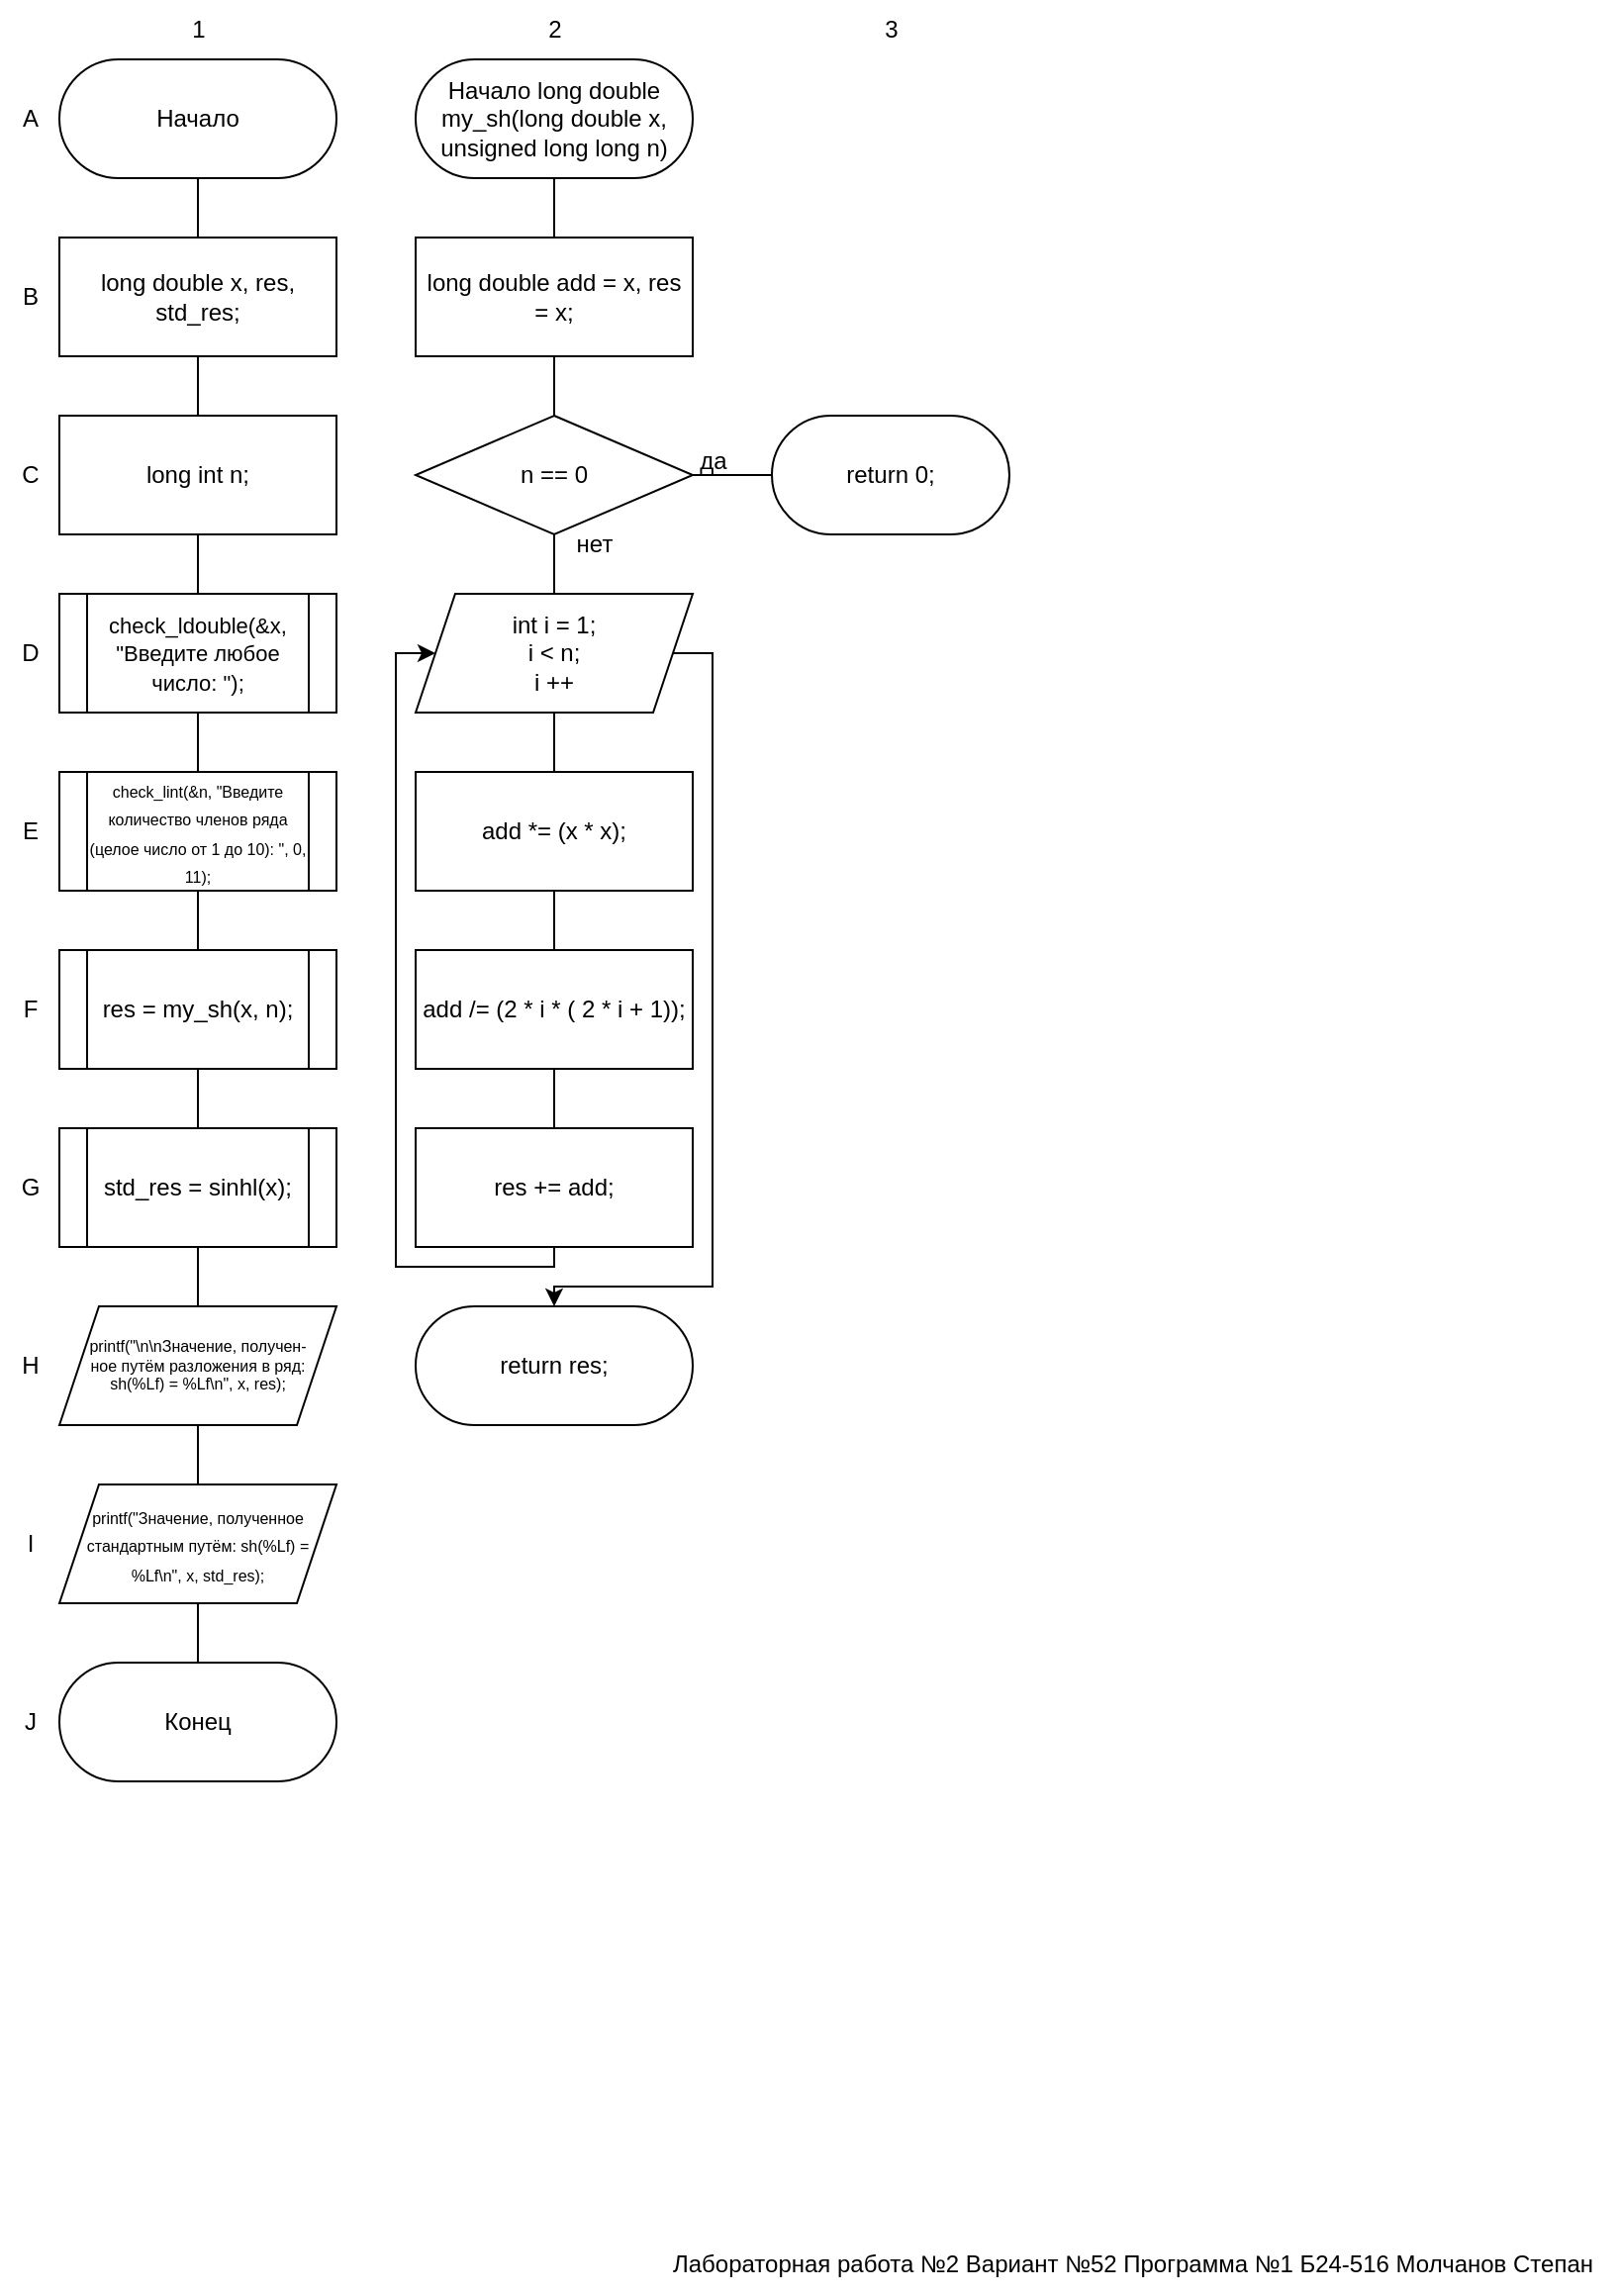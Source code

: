 <mxfile version="24.7.17" pages="2">
  <diagram name="Страница — 1" id="FIlypT9NXCq33b7IDFKb">
    <mxGraphModel dx="725" dy="888" grid="1" gridSize="10" guides="1" tooltips="1" connect="1" arrows="1" fold="1" page="1" pageScale="1" pageWidth="827" pageHeight="1169" math="0" shadow="0">
      <root>
        <mxCell id="0" />
        <mxCell id="1" parent="0" />
        <mxCell id="-fS4lJECkJdT4lTp00I2-3" style="edgeStyle=orthogonalEdgeStyle;rounded=0;orthogonalLoop=1;jettySize=auto;html=1;exitX=0.5;exitY=1;exitDx=0;exitDy=0;entryX=0.5;entryY=0;entryDx=0;entryDy=0;endArrow=none;endFill=0;" parent="1" source="-fS4lJECkJdT4lTp00I2-1" target="-fS4lJECkJdT4lTp00I2-2" edge="1">
          <mxGeometry relative="1" as="geometry" />
        </mxCell>
        <mxCell id="-fS4lJECkJdT4lTp00I2-1" value="Начало" style="rounded=1;whiteSpace=wrap;html=1;arcSize=50;" parent="1" vertex="1">
          <mxGeometry x="40" y="40" width="140" height="60" as="geometry" />
        </mxCell>
        <mxCell id="-fS4lJECkJdT4lTp00I2-5" style="edgeStyle=orthogonalEdgeStyle;rounded=0;orthogonalLoop=1;jettySize=auto;html=1;exitX=0.5;exitY=1;exitDx=0;exitDy=0;entryX=0.5;entryY=0;entryDx=0;entryDy=0;endArrow=none;endFill=0;" parent="1" source="-fS4lJECkJdT4lTp00I2-2" target="-fS4lJECkJdT4lTp00I2-4" edge="1">
          <mxGeometry relative="1" as="geometry" />
        </mxCell>
        <mxCell id="-fS4lJECkJdT4lTp00I2-2" value="long double x, res, std_res;" style="rounded=0;whiteSpace=wrap;html=1;" parent="1" vertex="1">
          <mxGeometry x="40" y="130" width="140" height="60" as="geometry" />
        </mxCell>
        <mxCell id="hLjkEMqLYi9RJDod02WA-4" style="edgeStyle=orthogonalEdgeStyle;rounded=0;orthogonalLoop=1;jettySize=auto;html=1;exitX=0.5;exitY=1;exitDx=0;exitDy=0;entryX=0.5;entryY=0;entryDx=0;entryDy=0;endArrow=none;endFill=0;" parent="1" source="-fS4lJECkJdT4lTp00I2-4" target="-fS4lJECkJdT4lTp00I2-6" edge="1">
          <mxGeometry relative="1" as="geometry" />
        </mxCell>
        <mxCell id="-fS4lJECkJdT4lTp00I2-4" value="long int n;" style="rounded=0;whiteSpace=wrap;html=1;" parent="1" vertex="1">
          <mxGeometry x="40" y="220" width="140" height="60" as="geometry" />
        </mxCell>
        <mxCell id="hLjkEMqLYi9RJDod02WA-5" style="edgeStyle=orthogonalEdgeStyle;rounded=0;orthogonalLoop=1;jettySize=auto;html=1;exitX=0.5;exitY=1;exitDx=0;exitDy=0;entryX=0.5;entryY=0;entryDx=0;entryDy=0;endArrow=none;endFill=0;" parent="1" source="-fS4lJECkJdT4lTp00I2-6" target="-fS4lJECkJdT4lTp00I2-7" edge="1">
          <mxGeometry relative="1" as="geometry">
            <mxPoint x="110" y="390" as="sourcePoint" />
          </mxGeometry>
        </mxCell>
        <mxCell id="-fS4lJECkJdT4lTp00I2-6" value="&lt;font style=&quot;font-size: 11px;&quot;&gt;check_ldouble(&amp;amp;x, &quot;Введите любое число: &quot;);&lt;/font&gt;" style="shape=process;whiteSpace=wrap;html=1;backgroundOutline=1;" parent="1" vertex="1">
          <mxGeometry x="40" y="310" width="140" height="60" as="geometry" />
        </mxCell>
        <mxCell id="hLjkEMqLYi9RJDod02WA-6" style="edgeStyle=orthogonalEdgeStyle;rounded=0;orthogonalLoop=1;jettySize=auto;html=1;exitX=0.5;exitY=1;exitDx=0;exitDy=0;entryX=0.5;entryY=0;entryDx=0;entryDy=0;endArrow=none;endFill=0;" parent="1" source="-fS4lJECkJdT4lTp00I2-7" target="-fS4lJECkJdT4lTp00I2-8" edge="1">
          <mxGeometry relative="1" as="geometry" />
        </mxCell>
        <mxCell id="-fS4lJECkJdT4lTp00I2-7" value="&lt;font style=&quot;font-size: 8px;&quot;&gt;check_lint(&amp;amp;n, &quot;Введите количество членов ряда (целое число от 1 до 10): &quot;, 0, 11);&lt;/font&gt;" style="shape=process;whiteSpace=wrap;html=1;backgroundOutline=1;" parent="1" vertex="1">
          <mxGeometry x="40" y="400" width="140" height="60" as="geometry" />
        </mxCell>
        <mxCell id="hLjkEMqLYi9RJDod02WA-7" style="edgeStyle=orthogonalEdgeStyle;rounded=0;orthogonalLoop=1;jettySize=auto;html=1;exitX=0.5;exitY=1;exitDx=0;exitDy=0;entryX=0.5;entryY=0;entryDx=0;entryDy=0;endArrow=none;endFill=0;" parent="1" source="-fS4lJECkJdT4lTp00I2-8" target="-fS4lJECkJdT4lTp00I2-12" edge="1">
          <mxGeometry relative="1" as="geometry" />
        </mxCell>
        <mxCell id="-fS4lJECkJdT4lTp00I2-8" value="res = my_sh(x, n);" style="shape=process;whiteSpace=wrap;html=1;backgroundOutline=1;" parent="1" vertex="1">
          <mxGeometry x="40" y="490" width="140" height="60" as="geometry" />
        </mxCell>
        <mxCell id="hLjkEMqLYi9RJDod02WA-8" style="edgeStyle=orthogonalEdgeStyle;rounded=0;orthogonalLoop=1;jettySize=auto;html=1;exitX=0.5;exitY=1;exitDx=0;exitDy=0;entryX=0.5;entryY=0;entryDx=0;entryDy=0;endArrow=none;endFill=0;" parent="1" source="-fS4lJECkJdT4lTp00I2-12" target="hLjkEMqLYi9RJDod02WA-1" edge="1">
          <mxGeometry relative="1" as="geometry" />
        </mxCell>
        <mxCell id="-fS4lJECkJdT4lTp00I2-12" value="std_res = sinhl(x);" style="shape=process;whiteSpace=wrap;html=1;backgroundOutline=1;" parent="1" vertex="1">
          <mxGeometry x="40" y="580" width="140" height="60" as="geometry" />
        </mxCell>
        <mxCell id="hLjkEMqLYi9RJDod02WA-9" style="edgeStyle=orthogonalEdgeStyle;rounded=0;orthogonalLoop=1;jettySize=auto;html=1;exitX=0.5;exitY=1;exitDx=0;exitDy=0;entryX=0.5;entryY=0;entryDx=0;entryDy=0;endArrow=none;endFill=0;" parent="1" source="hLjkEMqLYi9RJDod02WA-1" target="hLjkEMqLYi9RJDod02WA-2" edge="1">
          <mxGeometry relative="1" as="geometry" />
        </mxCell>
        <mxCell id="hLjkEMqLYi9RJDod02WA-1" value="&lt;font style=&quot;font-size: 8px;&quot;&gt;printf(&quot;\n\nЗначение, получен-&lt;/font&gt;&lt;div style=&quot;font-size: 8px;&quot;&gt;&lt;font style=&quot;font-size: 8px;&quot;&gt;ное путём разложения в ряд: sh(%Lf) = %Lf\n&quot;, x, res);&lt;/font&gt;&lt;/div&gt;" style="shape=parallelogram;perimeter=parallelogramPerimeter;whiteSpace=wrap;html=1;fixedSize=1;size=20;fontSize=8;" parent="1" vertex="1">
          <mxGeometry x="40" y="670" width="140" height="60" as="geometry" />
        </mxCell>
        <mxCell id="hLjkEMqLYi9RJDod02WA-10" style="edgeStyle=orthogonalEdgeStyle;rounded=0;orthogonalLoop=1;jettySize=auto;html=1;exitX=0.5;exitY=1;exitDx=0;exitDy=0;entryX=0.5;entryY=0;entryDx=0;entryDy=0;endArrow=none;endFill=0;" parent="1" source="hLjkEMqLYi9RJDod02WA-2" target="hLjkEMqLYi9RJDod02WA-3" edge="1">
          <mxGeometry relative="1" as="geometry" />
        </mxCell>
        <mxCell id="hLjkEMqLYi9RJDod02WA-2" value="&lt;font style=&quot;font-size: 8px;&quot;&gt;printf(&quot;Значение, полученное стандартным путём: sh(%Lf) = %Lf\n&quot;, x, std_res);&lt;/font&gt;" style="shape=parallelogram;perimeter=parallelogramPerimeter;whiteSpace=wrap;html=1;fixedSize=1;" parent="1" vertex="1">
          <mxGeometry x="40" y="760" width="140" height="60" as="geometry" />
        </mxCell>
        <mxCell id="hLjkEMqLYi9RJDod02WA-3" value="Конец" style="rounded=1;whiteSpace=wrap;html=1;arcSize=50;" parent="1" vertex="1">
          <mxGeometry x="40" y="850" width="140" height="60" as="geometry" />
        </mxCell>
        <mxCell id="hLjkEMqLYi9RJDod02WA-12" value="1" style="text;html=1;align=center;verticalAlign=middle;resizable=0;points=[];autosize=1;strokeColor=none;fillColor=none;" parent="1" vertex="1">
          <mxGeometry x="95" y="10" width="30" height="30" as="geometry" />
        </mxCell>
        <mxCell id="hLjkEMqLYi9RJDod02WA-14" value="A" style="text;html=1;align=center;verticalAlign=middle;resizable=0;points=[];autosize=1;strokeColor=none;fillColor=none;" parent="1" vertex="1">
          <mxGeometry x="10" y="55" width="30" height="30" as="geometry" />
        </mxCell>
        <mxCell id="hLjkEMqLYi9RJDod02WA-16" value="B" style="text;html=1;align=center;verticalAlign=middle;resizable=0;points=[];autosize=1;strokeColor=none;fillColor=none;" parent="1" vertex="1">
          <mxGeometry x="10" y="145" width="30" height="30" as="geometry" />
        </mxCell>
        <mxCell id="hLjkEMqLYi9RJDod02WA-17" value="C" style="text;html=1;align=center;verticalAlign=middle;resizable=0;points=[];autosize=1;strokeColor=none;fillColor=none;" parent="1" vertex="1">
          <mxGeometry x="10" y="235" width="30" height="30" as="geometry" />
        </mxCell>
        <mxCell id="hLjkEMqLYi9RJDod02WA-18" value="D" style="text;html=1;align=center;verticalAlign=middle;resizable=0;points=[];autosize=1;strokeColor=none;fillColor=none;" parent="1" vertex="1">
          <mxGeometry x="10" y="325" width="30" height="30" as="geometry" />
        </mxCell>
        <mxCell id="hLjkEMqLYi9RJDod02WA-19" value="E" style="text;html=1;align=center;verticalAlign=middle;resizable=0;points=[];autosize=1;strokeColor=none;fillColor=none;" parent="1" vertex="1">
          <mxGeometry x="10" y="415" width="30" height="30" as="geometry" />
        </mxCell>
        <mxCell id="hLjkEMqLYi9RJDod02WA-20" value="F" style="text;html=1;align=center;verticalAlign=middle;resizable=0;points=[];autosize=1;strokeColor=none;fillColor=none;" parent="1" vertex="1">
          <mxGeometry x="10" y="505" width="30" height="30" as="geometry" />
        </mxCell>
        <mxCell id="hLjkEMqLYi9RJDod02WA-21" value="G" style="text;html=1;align=center;verticalAlign=middle;resizable=0;points=[];autosize=1;strokeColor=none;fillColor=none;" parent="1" vertex="1">
          <mxGeometry x="10" y="595" width="30" height="30" as="geometry" />
        </mxCell>
        <mxCell id="hLjkEMqLYi9RJDod02WA-22" value="H" style="text;html=1;align=center;verticalAlign=middle;resizable=0;points=[];autosize=1;strokeColor=none;fillColor=none;" parent="1" vertex="1">
          <mxGeometry x="10" y="685" width="30" height="30" as="geometry" />
        </mxCell>
        <mxCell id="hLjkEMqLYi9RJDod02WA-23" value="I" style="text;html=1;align=center;verticalAlign=middle;resizable=0;points=[];autosize=1;strokeColor=none;fillColor=none;" parent="1" vertex="1">
          <mxGeometry x="10" y="775" width="30" height="30" as="geometry" />
        </mxCell>
        <mxCell id="hLjkEMqLYi9RJDod02WA-24" value="J" style="text;html=1;align=center;verticalAlign=middle;resizable=0;points=[];autosize=1;strokeColor=none;fillColor=none;" parent="1" vertex="1">
          <mxGeometry x="10" y="865" width="30" height="30" as="geometry" />
        </mxCell>
        <mxCell id="hLjkEMqLYi9RJDod02WA-35" style="edgeStyle=orthogonalEdgeStyle;rounded=0;orthogonalLoop=1;jettySize=auto;html=1;exitX=0.5;exitY=1;exitDx=0;exitDy=0;entryX=0.5;entryY=0;entryDx=0;entryDy=0;endArrow=none;endFill=0;" parent="1" source="hLjkEMqLYi9RJDod02WA-25" target="hLjkEMqLYi9RJDod02WA-26" edge="1">
          <mxGeometry relative="1" as="geometry" />
        </mxCell>
        <mxCell id="hLjkEMqLYi9RJDod02WA-25" value="Начало long double my_sh(long double x, unsigned long long n)" style="rounded=1;whiteSpace=wrap;html=1;arcSize=50;" parent="1" vertex="1">
          <mxGeometry x="220" y="40" width="140" height="60" as="geometry" />
        </mxCell>
        <mxCell id="hLjkEMqLYi9RJDod02WA-36" style="edgeStyle=orthogonalEdgeStyle;rounded=0;orthogonalLoop=1;jettySize=auto;html=1;exitX=0.5;exitY=1;exitDx=0;exitDy=0;entryX=0.5;entryY=0;entryDx=0;entryDy=0;endArrow=none;endFill=0;" parent="1" source="hLjkEMqLYi9RJDod02WA-26" target="hLjkEMqLYi9RJDod02WA-27" edge="1">
          <mxGeometry relative="1" as="geometry" />
        </mxCell>
        <mxCell id="hLjkEMqLYi9RJDod02WA-26" value="long double add = x, res = x;" style="rounded=0;whiteSpace=wrap;html=1;" parent="1" vertex="1">
          <mxGeometry x="220" y="130" width="140" height="60" as="geometry" />
        </mxCell>
        <mxCell id="hLjkEMqLYi9RJDod02WA-37" style="edgeStyle=orthogonalEdgeStyle;rounded=0;orthogonalLoop=1;jettySize=auto;html=1;exitX=1;exitY=0.5;exitDx=0;exitDy=0;entryX=0;entryY=0.5;entryDx=0;entryDy=0;endArrow=none;endFill=0;" parent="1" source="hLjkEMqLYi9RJDod02WA-27" target="hLjkEMqLYi9RJDod02WA-28" edge="1">
          <mxGeometry relative="1" as="geometry" />
        </mxCell>
        <mxCell id="hLjkEMqLYi9RJDod02WA-38" style="edgeStyle=orthogonalEdgeStyle;rounded=0;orthogonalLoop=1;jettySize=auto;html=1;exitX=0.5;exitY=1;exitDx=0;exitDy=0;entryX=0.5;entryY=0;entryDx=0;entryDy=0;endArrow=none;endFill=0;" parent="1" source="hLjkEMqLYi9RJDod02WA-27" target="hLjkEMqLYi9RJDod02WA-29" edge="1">
          <mxGeometry relative="1" as="geometry" />
        </mxCell>
        <mxCell id="hLjkEMqLYi9RJDod02WA-27" value="n == 0" style="rhombus;whiteSpace=wrap;html=1;" parent="1" vertex="1">
          <mxGeometry x="220" y="220" width="140" height="60" as="geometry" />
        </mxCell>
        <mxCell id="hLjkEMqLYi9RJDod02WA-28" value="return 0;" style="rounded=1;whiteSpace=wrap;html=1;arcSize=50;" parent="1" vertex="1">
          <mxGeometry x="400" y="220" width="120" height="60" as="geometry" />
        </mxCell>
        <mxCell id="hLjkEMqLYi9RJDod02WA-39" style="edgeStyle=orthogonalEdgeStyle;rounded=0;orthogonalLoop=1;jettySize=auto;html=1;exitX=0.5;exitY=1;exitDx=0;exitDy=0;entryX=0.5;entryY=0;entryDx=0;entryDy=0;endArrow=none;endFill=0;" parent="1" source="hLjkEMqLYi9RJDod02WA-29" target="hLjkEMqLYi9RJDod02WA-30" edge="1">
          <mxGeometry relative="1" as="geometry" />
        </mxCell>
        <mxCell id="ewJLbyHBn61T6lgIeoCp-2" style="edgeStyle=orthogonalEdgeStyle;rounded=0;orthogonalLoop=1;jettySize=auto;html=1;exitX=1;exitY=0.5;exitDx=0;exitDy=0;entryX=0.5;entryY=0;entryDx=0;entryDy=0;" edge="1" parent="1" source="hLjkEMqLYi9RJDod02WA-29" target="hLjkEMqLYi9RJDod02WA-34">
          <mxGeometry relative="1" as="geometry">
            <Array as="points">
              <mxPoint x="370" y="340" />
              <mxPoint x="370" y="660" />
              <mxPoint x="290" y="660" />
            </Array>
          </mxGeometry>
        </mxCell>
        <mxCell id="hLjkEMqLYi9RJDod02WA-29" value="int i = 1;&lt;div&gt;i &amp;lt; n;&lt;/div&gt;&lt;div&gt;i ++&lt;/div&gt;" style="shape=parallelogram;perimeter=parallelogramPerimeter;whiteSpace=wrap;html=1;fixedSize=1;" parent="1" vertex="1">
          <mxGeometry x="220" y="310" width="140" height="60" as="geometry" />
        </mxCell>
        <mxCell id="hLjkEMqLYi9RJDod02WA-40" style="edgeStyle=orthogonalEdgeStyle;rounded=0;orthogonalLoop=1;jettySize=auto;html=1;exitX=0.5;exitY=1;exitDx=0;exitDy=0;entryX=0.5;entryY=0;entryDx=0;entryDy=0;endArrow=none;endFill=0;" parent="1" source="hLjkEMqLYi9RJDod02WA-30" target="hLjkEMqLYi9RJDod02WA-31" edge="1">
          <mxGeometry relative="1" as="geometry" />
        </mxCell>
        <mxCell id="hLjkEMqLYi9RJDod02WA-30" value="add *= (x * x);" style="rounded=0;whiteSpace=wrap;html=1;" parent="1" vertex="1">
          <mxGeometry x="220" y="400" width="140" height="60" as="geometry" />
        </mxCell>
        <mxCell id="hLjkEMqLYi9RJDod02WA-41" style="edgeStyle=orthogonalEdgeStyle;rounded=0;orthogonalLoop=1;jettySize=auto;html=1;exitX=0.5;exitY=1;exitDx=0;exitDy=0;entryX=0.5;entryY=0;entryDx=0;entryDy=0;endArrow=none;endFill=0;" parent="1" source="hLjkEMqLYi9RJDod02WA-31" target="hLjkEMqLYi9RJDod02WA-32" edge="1">
          <mxGeometry relative="1" as="geometry" />
        </mxCell>
        <mxCell id="hLjkEMqLYi9RJDod02WA-31" value="add /= (2 * i * ( 2 * i + 1));" style="rounded=0;whiteSpace=wrap;html=1;" parent="1" vertex="1">
          <mxGeometry x="220" y="490" width="140" height="60" as="geometry" />
        </mxCell>
        <mxCell id="ewJLbyHBn61T6lgIeoCp-1" style="edgeStyle=orthogonalEdgeStyle;rounded=0;orthogonalLoop=1;jettySize=auto;html=1;exitX=0.5;exitY=1;exitDx=0;exitDy=0;entryX=0;entryY=0.5;entryDx=0;entryDy=0;" edge="1" parent="1" source="hLjkEMqLYi9RJDod02WA-32" target="hLjkEMqLYi9RJDod02WA-29">
          <mxGeometry relative="1" as="geometry">
            <Array as="points">
              <mxPoint x="290" y="650" />
              <mxPoint x="210" y="650" />
              <mxPoint x="210" y="340" />
            </Array>
          </mxGeometry>
        </mxCell>
        <mxCell id="hLjkEMqLYi9RJDod02WA-32" value="res += add;" style="rounded=0;whiteSpace=wrap;html=1;" parent="1" vertex="1">
          <mxGeometry x="220" y="580" width="140" height="60" as="geometry" />
        </mxCell>
        <mxCell id="hLjkEMqLYi9RJDod02WA-34" value="return res;" style="rounded=1;whiteSpace=wrap;html=1;arcSize=50;" parent="1" vertex="1">
          <mxGeometry x="220" y="670" width="140" height="60" as="geometry" />
        </mxCell>
        <mxCell id="hLjkEMqLYi9RJDod02WA-43" value="да" style="text;html=1;align=center;verticalAlign=middle;resizable=0;points=[];autosize=1;strokeColor=none;fillColor=none;" parent="1" vertex="1">
          <mxGeometry x="350" y="228" width="40" height="30" as="geometry" />
        </mxCell>
        <mxCell id="hLjkEMqLYi9RJDod02WA-44" value="нет" style="text;html=1;align=center;verticalAlign=middle;resizable=0;points=[];autosize=1;strokeColor=none;fillColor=none;" parent="1" vertex="1">
          <mxGeometry x="290" y="270" width="40" height="30" as="geometry" />
        </mxCell>
        <mxCell id="hLjkEMqLYi9RJDod02WA-45" value="2" style="text;html=1;align=center;verticalAlign=middle;resizable=0;points=[];autosize=1;strokeColor=none;fillColor=none;" parent="1" vertex="1">
          <mxGeometry x="275" y="10" width="30" height="30" as="geometry" />
        </mxCell>
        <mxCell id="hLjkEMqLYi9RJDod02WA-46" value="3" style="text;html=1;align=center;verticalAlign=middle;resizable=0;points=[];autosize=1;strokeColor=none;fillColor=none;" parent="1" vertex="1">
          <mxGeometry x="445" y="10" width="30" height="30" as="geometry" />
        </mxCell>
        <mxCell id="hLjkEMqLYi9RJDod02WA-47" value="Лабораторная работа №2 Вариант №52 Программа №1 Б24-516 Молчанов Степан" style="text;html=1;align=center;verticalAlign=middle;resizable=0;points=[];autosize=1;strokeColor=none;fillColor=none;rotation=0;" parent="1" vertex="1">
          <mxGeometry x="337" y="1139" width="490" height="30" as="geometry" />
        </mxCell>
      </root>
    </mxGraphModel>
  </diagram>
  <diagram id="oDjzYUQ0fyRYyr4h6msy" name="Страница — 2">
    <mxGraphModel dx="1232" dy="1510" grid="1" gridSize="10" guides="1" tooltips="1" connect="1" arrows="1" fold="1" page="1" pageScale="1" pageWidth="827" pageHeight="1169" math="0" shadow="0">
      <root>
        <mxCell id="0" />
        <mxCell id="1" parent="0" />
        <mxCell id="4z_FSHQo15ieUY1mOPt3-13" style="edgeStyle=orthogonalEdgeStyle;rounded=0;orthogonalLoop=1;jettySize=auto;html=1;exitX=0.5;exitY=1;exitDx=0;exitDy=0;entryX=0.5;entryY=0;entryDx=0;entryDy=0;endArrow=none;endFill=0;" edge="1" parent="1" source="4z_FSHQo15ieUY1mOPt3-1" target="4z_FSHQo15ieUY1mOPt3-2">
          <mxGeometry relative="1" as="geometry" />
        </mxCell>
        <mxCell id="4z_FSHQo15ieUY1mOPt3-1" value="Начало" style="rounded=1;whiteSpace=wrap;html=1;arcSize=50;" vertex="1" parent="1">
          <mxGeometry x="40" y="40" width="140" height="60" as="geometry" />
        </mxCell>
        <mxCell id="4z_FSHQo15ieUY1mOPt3-14" style="edgeStyle=orthogonalEdgeStyle;rounded=0;orthogonalLoop=1;jettySize=auto;html=1;exitX=0.5;exitY=1;exitDx=0;exitDy=0;entryX=0.5;entryY=0;entryDx=0;entryDy=0;endArrow=none;endFill=0;" edge="1" parent="1" source="4z_FSHQo15ieUY1mOPt3-2" target="4z_FSHQo15ieUY1mOPt3-3">
          <mxGeometry relative="1" as="geometry" />
        </mxCell>
        <mxCell id="4z_FSHQo15ieUY1mOPt3-2" value="long double x, accuracy, res, std_res;" style="rounded=0;whiteSpace=wrap;html=1;" vertex="1" parent="1">
          <mxGeometry x="40" y="130" width="140" height="60" as="geometry" />
        </mxCell>
        <mxCell id="4z_FSHQo15ieUY1mOPt3-15" style="edgeStyle=orthogonalEdgeStyle;rounded=0;orthogonalLoop=1;jettySize=auto;html=1;exitX=0.5;exitY=1;exitDx=0;exitDy=0;entryX=0.5;entryY=0;entryDx=0;entryDy=0;endArrow=none;endFill=0;" edge="1" parent="1" source="4z_FSHQo15ieUY1mOPt3-3" target="4z_FSHQo15ieUY1mOPt3-4">
          <mxGeometry relative="1" as="geometry">
            <mxPoint x="110" y="290" as="sourcePoint" />
          </mxGeometry>
        </mxCell>
        <mxCell id="4z_FSHQo15ieUY1mOPt3-3" value="int count = 0;" style="rounded=0;whiteSpace=wrap;html=1;" vertex="1" parent="1">
          <mxGeometry x="40" y="220" width="140" height="60" as="geometry" />
        </mxCell>
        <mxCell id="4z_FSHQo15ieUY1mOPt3-16" style="edgeStyle=orthogonalEdgeStyle;rounded=0;orthogonalLoop=1;jettySize=auto;html=1;exitX=0.5;exitY=1;exitDx=0;exitDy=0;entryX=0.5;entryY=0;entryDx=0;entryDy=0;endArrow=none;endFill=0;" edge="1" parent="1" source="4z_FSHQo15ieUY1mOPt3-4" target="4z_FSHQo15ieUY1mOPt3-5">
          <mxGeometry relative="1" as="geometry" />
        </mxCell>
        <mxCell id="4z_FSHQo15ieUY1mOPt3-4" value="&lt;font style=&quot;font-size: 11px;&quot;&gt;check_x(&amp;amp;x, &quot;введите любое число: &quot;);&lt;/font&gt;" style="shape=parallelogram;perimeter=parallelogramPerimeter;whiteSpace=wrap;html=1;fixedSize=1;size=10;" vertex="1" parent="1">
          <mxGeometry x="40" y="310" width="140" height="60" as="geometry" />
        </mxCell>
        <mxCell id="4z_FSHQo15ieUY1mOPt3-17" style="edgeStyle=orthogonalEdgeStyle;rounded=0;orthogonalLoop=1;jettySize=auto;html=1;exitX=0.5;exitY=1;exitDx=0;exitDy=0;entryX=0.5;entryY=0;entryDx=0;entryDy=0;endArrow=none;endFill=0;" edge="1" parent="1" source="4z_FSHQo15ieUY1mOPt3-5" target="4z_FSHQo15ieUY1mOPt3-6">
          <mxGeometry relative="1" as="geometry" />
        </mxCell>
        <mxCell id="4z_FSHQo15ieUY1mOPt3-5" value="&lt;font style=&quot;font-size: 8px;&quot;&gt;check_accuracy(&amp;amp;accuracy,&amp;nbsp;&lt;/font&gt;&lt;div&gt;&lt;font style=&quot;font-size: 8px;&quot;&gt;&quot;Введите точность вычисления&amp;nbsp;&lt;/font&gt;&lt;/div&gt;&lt;div&gt;&lt;font style=&quot;font-size: 8px;&quot;&gt;его гиперболического синуса: &quot;,&lt;/font&gt;&lt;/div&gt;&lt;div&gt;&lt;font style=&quot;font-size: 8px;&quot;&gt;&amp;nbsp;0)&lt;/font&gt;&lt;/div&gt;" style="shape=parallelogram;perimeter=parallelogramPerimeter;whiteSpace=wrap;html=1;fixedSize=1;size=10;" vertex="1" parent="1">
          <mxGeometry x="40" y="400" width="140" height="60" as="geometry" />
        </mxCell>
        <mxCell id="4z_FSHQo15ieUY1mOPt3-18" style="edgeStyle=orthogonalEdgeStyle;rounded=0;orthogonalLoop=1;jettySize=auto;html=1;exitX=0.5;exitY=1;exitDx=0;exitDy=0;entryX=0.5;entryY=0;entryDx=0;entryDy=0;endArrow=none;endFill=0;" edge="1" parent="1" source="4z_FSHQo15ieUY1mOPt3-6" target="4z_FSHQo15ieUY1mOPt3-7">
          <mxGeometry relative="1" as="geometry" />
        </mxCell>
        <mxCell id="4z_FSHQo15ieUY1mOPt3-6" value="res = my_sh(x, accuracy, &amp;amp;count);" style="shape=process;whiteSpace=wrap;html=1;backgroundOutline=1;" vertex="1" parent="1">
          <mxGeometry x="40" y="490" width="140" height="60" as="geometry" />
        </mxCell>
        <mxCell id="4z_FSHQo15ieUY1mOPt3-20" style="edgeStyle=orthogonalEdgeStyle;rounded=0;orthogonalLoop=1;jettySize=auto;html=1;exitX=0.5;exitY=1;exitDx=0;exitDy=0;entryX=0.5;entryY=0;entryDx=0;entryDy=0;endArrow=none;endFill=0;" edge="1" parent="1" source="4z_FSHQo15ieUY1mOPt3-7" target="4z_FSHQo15ieUY1mOPt3-8">
          <mxGeometry relative="1" as="geometry" />
        </mxCell>
        <mxCell id="4z_FSHQo15ieUY1mOPt3-7" value="std_res = sinhl(x);" style="shape=process;whiteSpace=wrap;html=1;backgroundOutline=1;" vertex="1" parent="1">
          <mxGeometry x="40" y="580" width="140" height="60" as="geometry" />
        </mxCell>
        <mxCell id="4z_FSHQo15ieUY1mOPt3-21" style="edgeStyle=orthogonalEdgeStyle;rounded=0;orthogonalLoop=1;jettySize=auto;html=1;exitX=0.5;exitY=1;exitDx=0;exitDy=0;entryX=0.5;entryY=0;entryDx=0;entryDy=0;endArrow=none;endFill=0;" edge="1" parent="1" source="4z_FSHQo15ieUY1mOPt3-8" target="4z_FSHQo15ieUY1mOPt3-9">
          <mxGeometry relative="1" as="geometry">
            <mxPoint x="110" y="740" as="sourcePoint" />
          </mxGeometry>
        </mxCell>
        <mxCell id="4z_FSHQo15ieUY1mOPt3-8" value="&lt;font style=&quot;font-size: 8px;&quot;&gt;printf(&quot;\nЗначение, полученное методом разложения в ряд, с точностью %Lf: sh(%Lf) = %Lf\n&quot;, accuracy, x, res);&lt;/font&gt;" style="shape=parallelogram;perimeter=parallelogramPerimeter;whiteSpace=wrap;html=1;fixedSize=1;size=10;" vertex="1" parent="1">
          <mxGeometry x="40" y="670" width="140" height="60" as="geometry" />
        </mxCell>
        <mxCell id="4z_FSHQo15ieUY1mOPt3-22" style="edgeStyle=orthogonalEdgeStyle;rounded=0;orthogonalLoop=1;jettySize=auto;html=1;exitX=0.5;exitY=1;exitDx=0;exitDy=0;entryX=0.5;entryY=0;entryDx=0;entryDy=0;endArrow=none;endFill=0;" edge="1" parent="1" source="4z_FSHQo15ieUY1mOPt3-9" target="4z_FSHQo15ieUY1mOPt3-11">
          <mxGeometry relative="1" as="geometry">
            <mxPoint x="110" y="830" as="sourcePoint" />
          </mxGeometry>
        </mxCell>
        <mxCell id="4z_FSHQo15ieUY1mOPt3-9" value="printf(&quot;Количество членов ряда для вычисления: %d\n&quot;. count);" style="shape=parallelogram;perimeter=parallelogramPerimeter;whiteSpace=wrap;html=1;fixedSize=1;size=10;" vertex="1" parent="1">
          <mxGeometry x="40" y="760" width="140" height="60" as="geometry" />
        </mxCell>
        <mxCell id="4z_FSHQo15ieUY1mOPt3-23" style="edgeStyle=orthogonalEdgeStyle;rounded=0;orthogonalLoop=1;jettySize=auto;html=1;exitX=0.5;exitY=1;exitDx=0;exitDy=0;entryX=0.5;entryY=0;entryDx=0;entryDy=0;endArrow=none;endFill=0;" edge="1" parent="1" source="4z_FSHQo15ieUY1mOPt3-11" target="4z_FSHQo15ieUY1mOPt3-12">
          <mxGeometry relative="1" as="geometry" />
        </mxCell>
        <mxCell id="4z_FSHQo15ieUY1mOPt3-11" value="&lt;font style=&quot;font-size: 8px;&quot;&gt;printf(&quot;\n\nЗначение, полученное стандартным методом: sh(%Lf) = %Lf\n&quot;, x, std_res);&lt;/font&gt;" style="shape=parallelogram;perimeter=parallelogramPerimeter;whiteSpace=wrap;html=1;fixedSize=1;size=10;" vertex="1" parent="1">
          <mxGeometry x="40" y="850" width="140" height="60" as="geometry" />
        </mxCell>
        <mxCell id="4z_FSHQo15ieUY1mOPt3-12" value="Конец" style="rounded=1;whiteSpace=wrap;html=1;arcSize=50;" vertex="1" parent="1">
          <mxGeometry x="40" y="940" width="140" height="60" as="geometry" />
        </mxCell>
        <mxCell id="4z_FSHQo15ieUY1mOPt3-24" value="1" style="text;html=1;align=center;verticalAlign=middle;resizable=0;points=[];autosize=1;strokeColor=none;fillColor=none;" vertex="1" parent="1">
          <mxGeometry x="95" y="10" width="30" height="30" as="geometry" />
        </mxCell>
        <mxCell id="4z_FSHQo15ieUY1mOPt3-25" value="A" style="text;html=1;align=center;verticalAlign=middle;resizable=0;points=[];autosize=1;strokeColor=none;fillColor=none;" vertex="1" parent="1">
          <mxGeometry x="10" y="55" width="30" height="30" as="geometry" />
        </mxCell>
        <mxCell id="4z_FSHQo15ieUY1mOPt3-26" value="B" style="text;html=1;align=center;verticalAlign=middle;resizable=0;points=[];autosize=1;strokeColor=none;fillColor=none;" vertex="1" parent="1">
          <mxGeometry x="10" y="145" width="30" height="30" as="geometry" />
        </mxCell>
        <mxCell id="4z_FSHQo15ieUY1mOPt3-28" value="C" style="text;html=1;align=center;verticalAlign=middle;resizable=0;points=[];autosize=1;strokeColor=none;fillColor=none;" vertex="1" parent="1">
          <mxGeometry x="10" y="235" width="30" height="30" as="geometry" />
        </mxCell>
        <mxCell id="4z_FSHQo15ieUY1mOPt3-29" value="D" style="text;html=1;align=center;verticalAlign=middle;resizable=0;points=[];autosize=1;strokeColor=none;fillColor=none;" vertex="1" parent="1">
          <mxGeometry x="10" y="315" width="30" height="30" as="geometry" />
        </mxCell>
        <mxCell id="4z_FSHQo15ieUY1mOPt3-30" value="E" style="text;html=1;align=center;verticalAlign=middle;resizable=0;points=[];autosize=1;strokeColor=none;fillColor=none;" vertex="1" parent="1">
          <mxGeometry x="10" y="415" width="30" height="30" as="geometry" />
        </mxCell>
        <mxCell id="4z_FSHQo15ieUY1mOPt3-31" value="F" style="text;html=1;align=center;verticalAlign=middle;resizable=0;points=[];autosize=1;strokeColor=none;fillColor=none;" vertex="1" parent="1">
          <mxGeometry x="10" y="505" width="30" height="30" as="geometry" />
        </mxCell>
        <mxCell id="4z_FSHQo15ieUY1mOPt3-32" value="G" style="text;html=1;align=center;verticalAlign=middle;resizable=0;points=[];autosize=1;strokeColor=none;fillColor=none;" vertex="1" parent="1">
          <mxGeometry x="10" y="595" width="30" height="30" as="geometry" />
        </mxCell>
        <mxCell id="4z_FSHQo15ieUY1mOPt3-33" value="H" style="text;html=1;align=center;verticalAlign=middle;resizable=0;points=[];autosize=1;strokeColor=none;fillColor=none;" vertex="1" parent="1">
          <mxGeometry x="10" y="685" width="30" height="30" as="geometry" />
        </mxCell>
        <mxCell id="4z_FSHQo15ieUY1mOPt3-35" value="I" style="text;html=1;align=center;verticalAlign=middle;resizable=0;points=[];autosize=1;strokeColor=none;fillColor=none;" vertex="1" parent="1">
          <mxGeometry x="10" y="775" width="30" height="30" as="geometry" />
        </mxCell>
        <mxCell id="4z_FSHQo15ieUY1mOPt3-36" value="J" style="text;html=1;align=center;verticalAlign=middle;resizable=0;points=[];autosize=1;strokeColor=none;fillColor=none;" vertex="1" parent="1">
          <mxGeometry x="10" y="865" width="30" height="30" as="geometry" />
        </mxCell>
        <mxCell id="4z_FSHQo15ieUY1mOPt3-37" value="K" style="text;html=1;align=center;verticalAlign=middle;resizable=0;points=[];autosize=1;strokeColor=none;fillColor=none;" vertex="1" parent="1">
          <mxGeometry x="10" y="960" width="30" height="30" as="geometry" />
        </mxCell>
        <mxCell id="4z_FSHQo15ieUY1mOPt3-47" style="edgeStyle=orthogonalEdgeStyle;rounded=0;orthogonalLoop=1;jettySize=auto;html=1;exitX=0.5;exitY=1;exitDx=0;exitDy=0;entryX=0.5;entryY=0;entryDx=0;entryDy=0;endArrow=none;endFill=0;" edge="1" parent="1" source="4z_FSHQo15ieUY1mOPt3-38" target="4z_FSHQo15ieUY1mOPt3-40">
          <mxGeometry relative="1" as="geometry" />
        </mxCell>
        <mxCell id="4z_FSHQo15ieUY1mOPt3-38" value="Начало my_sh(long double x, long souble accuracy, int* count)" style="rounded=1;whiteSpace=wrap;html=1;arcSize=50;" vertex="1" parent="1">
          <mxGeometry x="220" y="40" width="140" height="60" as="geometry" />
        </mxCell>
        <mxCell id="4z_FSHQo15ieUY1mOPt3-39" value="2" style="text;html=1;align=center;verticalAlign=middle;resizable=0;points=[];autosize=1;strokeColor=none;fillColor=none;" vertex="1" parent="1">
          <mxGeometry x="275" y="10" width="30" height="30" as="geometry" />
        </mxCell>
        <mxCell id="4z_FSHQo15ieUY1mOPt3-48" style="edgeStyle=orthogonalEdgeStyle;rounded=0;orthogonalLoop=1;jettySize=auto;html=1;exitX=0.5;exitY=1;exitDx=0;exitDy=0;entryX=0.5;entryY=0;entryDx=0;entryDy=0;endArrow=none;endFill=0;" edge="1" parent="1" source="4z_FSHQo15ieUY1mOPt3-40" target="4z_FSHQo15ieUY1mOPt3-41">
          <mxGeometry relative="1" as="geometry" />
        </mxCell>
        <mxCell id="4z_FSHQo15ieUY1mOPt3-40" value="&lt;font style=&quot;font-size: 13px;&quot;&gt;long double res = x, add = x;&lt;/font&gt;" style="rounded=0;whiteSpace=wrap;html=1;" vertex="1" parent="1">
          <mxGeometry x="220" y="130" width="140" height="60" as="geometry" />
        </mxCell>
        <mxCell id="4z_FSHQo15ieUY1mOPt3-49" style="edgeStyle=orthogonalEdgeStyle;rounded=0;orthogonalLoop=1;jettySize=auto;html=1;exitX=0.5;exitY=1;exitDx=0;exitDy=0;entryX=0.5;entryY=0;entryDx=0;entryDy=0;endArrow=none;endFill=0;" edge="1" parent="1" source="4z_FSHQo15ieUY1mOPt3-41" target="4z_FSHQo15ieUY1mOPt3-42">
          <mxGeometry relative="1" as="geometry">
            <mxPoint x="290" y="290" as="sourcePoint" />
          </mxGeometry>
        </mxCell>
        <mxCell id="4z_FSHQo15ieUY1mOPt3-58" style="edgeStyle=orthogonalEdgeStyle;rounded=0;orthogonalLoop=1;jettySize=auto;html=1;exitX=1;exitY=0.5;exitDx=0;exitDy=0;entryX=0.5;entryY=0;entryDx=0;entryDy=0;" edge="1" parent="1" source="4z_FSHQo15ieUY1mOPt3-41" target="4z_FSHQo15ieUY1mOPt3-55">
          <mxGeometry relative="1" as="geometry">
            <Array as="points">
              <mxPoint x="370" y="250" />
              <mxPoint x="370" y="750" />
              <mxPoint x="285" y="750" />
            </Array>
          </mxGeometry>
        </mxCell>
        <mxCell id="4z_FSHQo15ieUY1mOPt3-41" value="int i = 1;&lt;br&gt;;&lt;br&gt;i++" style="shape=hexagon;perimeter=hexagonPerimeter2;whiteSpace=wrap;html=1;fixedSize=1;" vertex="1" parent="1">
          <mxGeometry x="220" y="220" width="140" height="60" as="geometry" />
        </mxCell>
        <mxCell id="4z_FSHQo15ieUY1mOPt3-50" style="edgeStyle=orthogonalEdgeStyle;rounded=0;orthogonalLoop=1;jettySize=auto;html=1;exitX=0.5;exitY=1;exitDx=0;exitDy=0;entryX=0.5;entryY=0;entryDx=0;entryDy=0;endArrow=none;endFill=0;" edge="1" parent="1" source="4z_FSHQo15ieUY1mOPt3-42" target="4z_FSHQo15ieUY1mOPt3-43">
          <mxGeometry relative="1" as="geometry" />
        </mxCell>
        <mxCell id="4z_FSHQo15ieUY1mOPt3-42" value="add *= (x * x);" style="rounded=0;whiteSpace=wrap;html=1;" vertex="1" parent="1">
          <mxGeometry x="220" y="310" width="140" height="60" as="geometry" />
        </mxCell>
        <mxCell id="4z_FSHQo15ieUY1mOPt3-51" style="edgeStyle=orthogonalEdgeStyle;rounded=0;orthogonalLoop=1;jettySize=auto;html=1;exitX=0.5;exitY=1;exitDx=0;exitDy=0;entryX=0.5;entryY=0;entryDx=0;entryDy=0;endArrow=none;endFill=0;" edge="1" parent="1" source="4z_FSHQo15ieUY1mOPt3-43" target="4z_FSHQo15ieUY1mOPt3-44">
          <mxGeometry relative="1" as="geometry" />
        </mxCell>
        <mxCell id="4z_FSHQo15ieUY1mOPt3-43" value="add /= (2 * i * (2 * i + 1));" style="rounded=0;whiteSpace=wrap;html=1;" vertex="1" parent="1">
          <mxGeometry x="220" y="400" width="140" height="60" as="geometry" />
        </mxCell>
        <mxCell id="4z_FSHQo15ieUY1mOPt3-52" style="edgeStyle=orthogonalEdgeStyle;rounded=0;orthogonalLoop=1;jettySize=auto;html=1;exitX=0.5;exitY=1;exitDx=0;exitDy=0;entryX=0.5;entryY=0;entryDx=0;entryDy=0;endArrow=none;endFill=0;" edge="1" parent="1" source="4z_FSHQo15ieUY1mOPt3-44" target="4z_FSHQo15ieUY1mOPt3-45">
          <mxGeometry relative="1" as="geometry" />
        </mxCell>
        <mxCell id="4z_FSHQo15ieUY1mOPt3-44" value="res += add;" style="rounded=0;whiteSpace=wrap;html=1;" vertex="1" parent="1">
          <mxGeometry x="220" y="490" width="140" height="60" as="geometry" />
        </mxCell>
        <mxCell id="4z_FSHQo15ieUY1mOPt3-53" style="edgeStyle=orthogonalEdgeStyle;rounded=0;orthogonalLoop=1;jettySize=auto;html=1;exitX=0.5;exitY=1;exitDx=0;exitDy=0;entryX=0.5;entryY=0;entryDx=0;entryDy=0;endArrow=none;endFill=0;" edge="1" parent="1" source="4z_FSHQo15ieUY1mOPt3-45" target="4z_FSHQo15ieUY1mOPt3-46">
          <mxGeometry relative="1" as="geometry" />
        </mxCell>
        <mxCell id="4z_FSHQo15ieUY1mOPt3-59" style="edgeStyle=orthogonalEdgeStyle;rounded=0;orthogonalLoop=1;jettySize=auto;html=1;exitX=1;exitY=0.5;exitDx=0;exitDy=0;endArrow=none;endFill=0;" edge="1" parent="1" source="4z_FSHQo15ieUY1mOPt3-45">
          <mxGeometry relative="1" as="geometry">
            <mxPoint x="370" y="610.4" as="targetPoint" />
          </mxGeometry>
        </mxCell>
        <mxCell id="4z_FSHQo15ieUY1mOPt3-45" value="add &amp;lt; accuracy" style="rhombus;whiteSpace=wrap;html=1;" vertex="1" parent="1">
          <mxGeometry x="220" y="580" width="140" height="60" as="geometry" />
        </mxCell>
        <mxCell id="4z_FSHQo15ieUY1mOPt3-54" style="edgeStyle=orthogonalEdgeStyle;rounded=0;orthogonalLoop=1;jettySize=auto;html=1;exitX=0.5;exitY=1;exitDx=0;exitDy=0;entryX=0;entryY=0.5;entryDx=0;entryDy=0;" edge="1" parent="1" source="4z_FSHQo15ieUY1mOPt3-46" target="4z_FSHQo15ieUY1mOPt3-41">
          <mxGeometry relative="1" as="geometry">
            <mxPoint x="220" y="260" as="targetPoint" />
            <Array as="points">
              <mxPoint x="290" y="740" />
              <mxPoint x="210" y="740" />
              <mxPoint x="210" y="250" />
            </Array>
          </mxGeometry>
        </mxCell>
        <mxCell id="4z_FSHQo15ieUY1mOPt3-46" value="*count = i;" style="rounded=0;whiteSpace=wrap;html=1;" vertex="1" parent="1">
          <mxGeometry x="220" y="670" width="140" height="60" as="geometry" />
        </mxCell>
        <mxCell id="4z_FSHQo15ieUY1mOPt3-55" value="return res;" style="rounded=1;whiteSpace=wrap;html=1;arcSize=50;" vertex="1" parent="1">
          <mxGeometry x="210" y="760" width="150" height="60" as="geometry" />
        </mxCell>
        <mxCell id="4z_FSHQo15ieUY1mOPt3-61" value="да" style="text;html=1;align=center;verticalAlign=middle;resizable=0;points=[];autosize=1;strokeColor=none;fillColor=none;" vertex="1" parent="1">
          <mxGeometry x="340" y="585" width="40" height="30" as="geometry" />
        </mxCell>
        <mxCell id="4z_FSHQo15ieUY1mOPt3-62" value="нет" style="text;html=1;align=center;verticalAlign=middle;resizable=0;points=[];autosize=1;strokeColor=none;fillColor=none;" vertex="1" parent="1">
          <mxGeometry x="280" y="630" width="40" height="30" as="geometry" />
        </mxCell>
        <mxCell id="qjB-7U9_WGuoafe47Lx3-1" value="Лабораторная работа №2 Вариант №52 Программа №2 Б24-516 Молчанов Степан" style="text;html=1;align=center;verticalAlign=middle;resizable=0;points=[];autosize=1;strokeColor=none;fillColor=none;" vertex="1" parent="1">
          <mxGeometry x="337" y="1139" width="490" height="30" as="geometry" />
        </mxCell>
      </root>
    </mxGraphModel>
  </diagram>
</mxfile>
